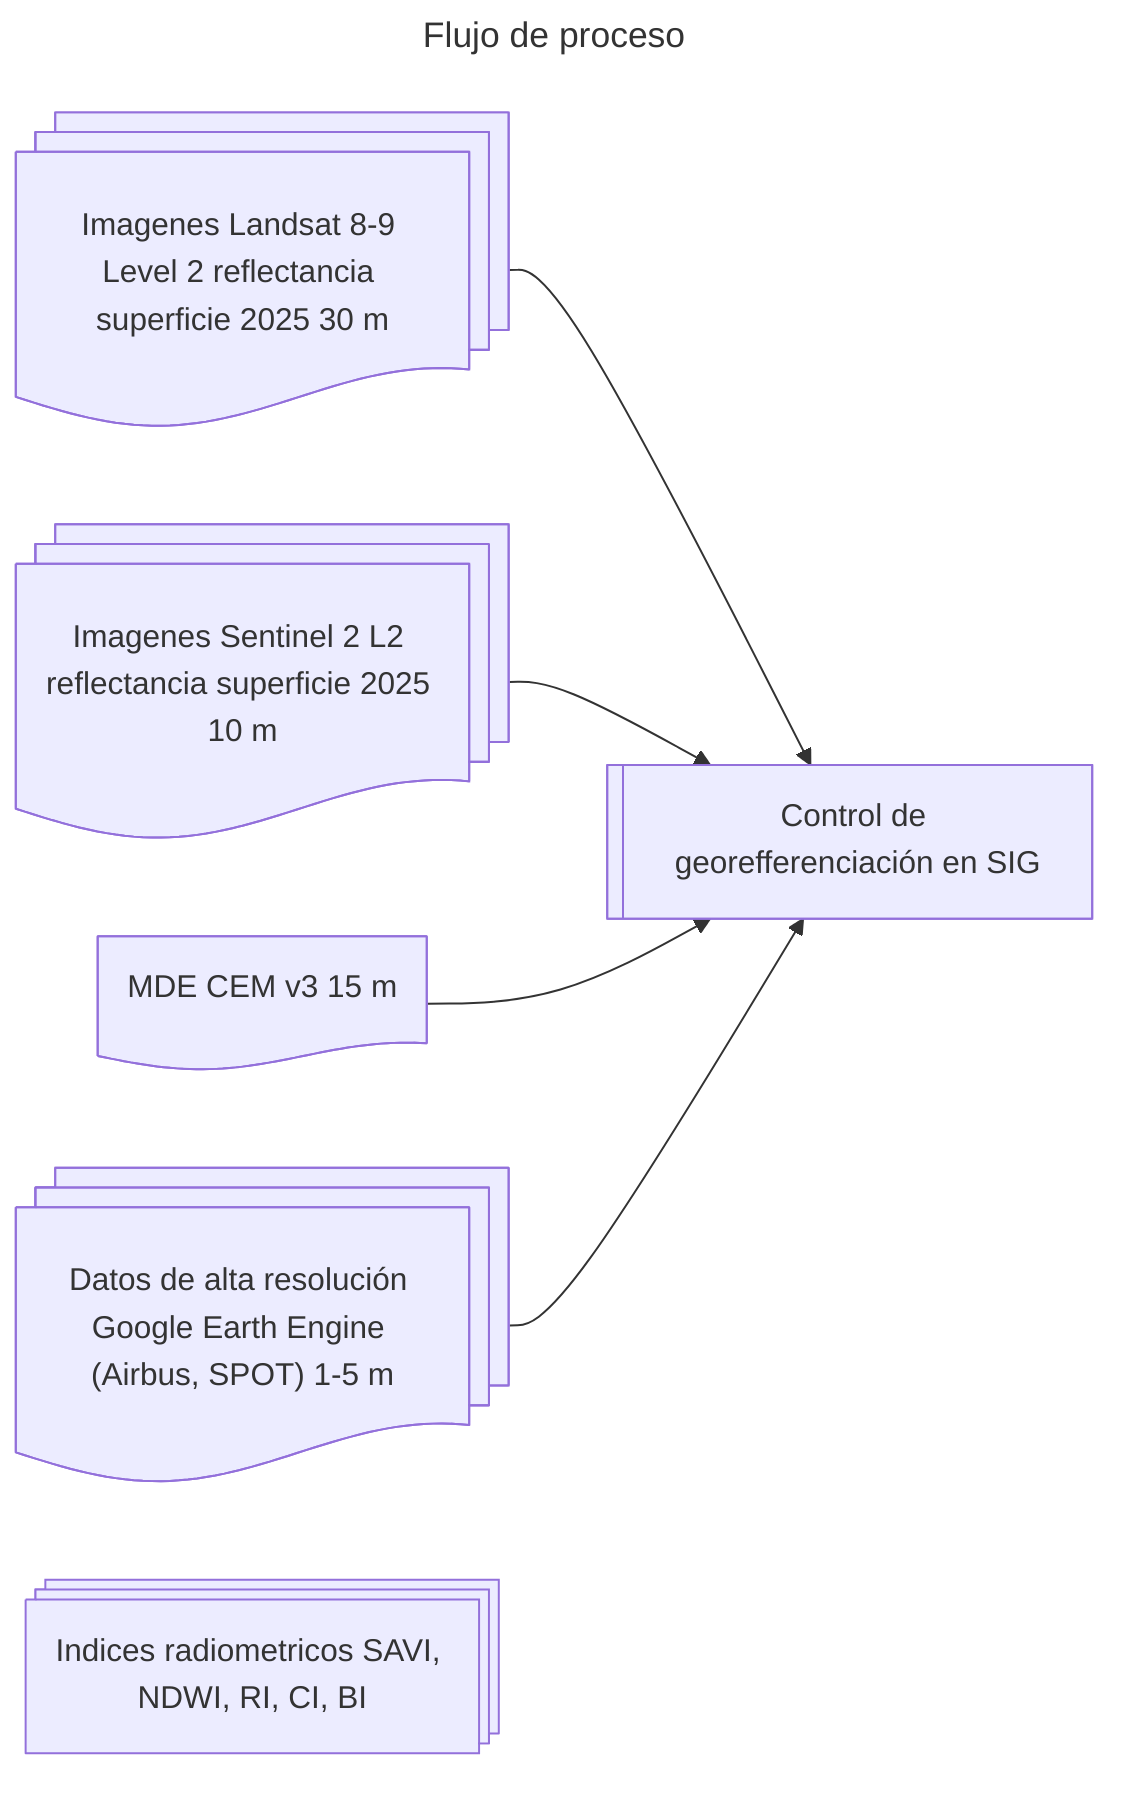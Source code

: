 ---
title: Flujo de proceso
---
flowchart LR
    L8@{ shape: docs, label: "Imagenes Landsat 8-9 Level 2 reflectancia superficie 2025 30 m"}
    S2@{ shape: docs, label: "Imagenes Sentinel 2 L2 reflectancia superficie 2025 10 m"}
    HR@{ shape: docs, label: "Datos de alta resolución Google Earth Engine (Airbus, SPOT) 1-5 m"}
    MDE@{ shape: doc, label: "MDE CEM v3 15 m"}
    SIG@{ shape: lin-rect, label: "Control de georefferenciación en SIG"}
    SAVI@{ shape: procs, label: "Indices radiometricos SAVI, NDWI, RI, CI, BI"}
    L8-->SIG
    S2-->SIG
    MDE-->SIG
    HR-->SIG